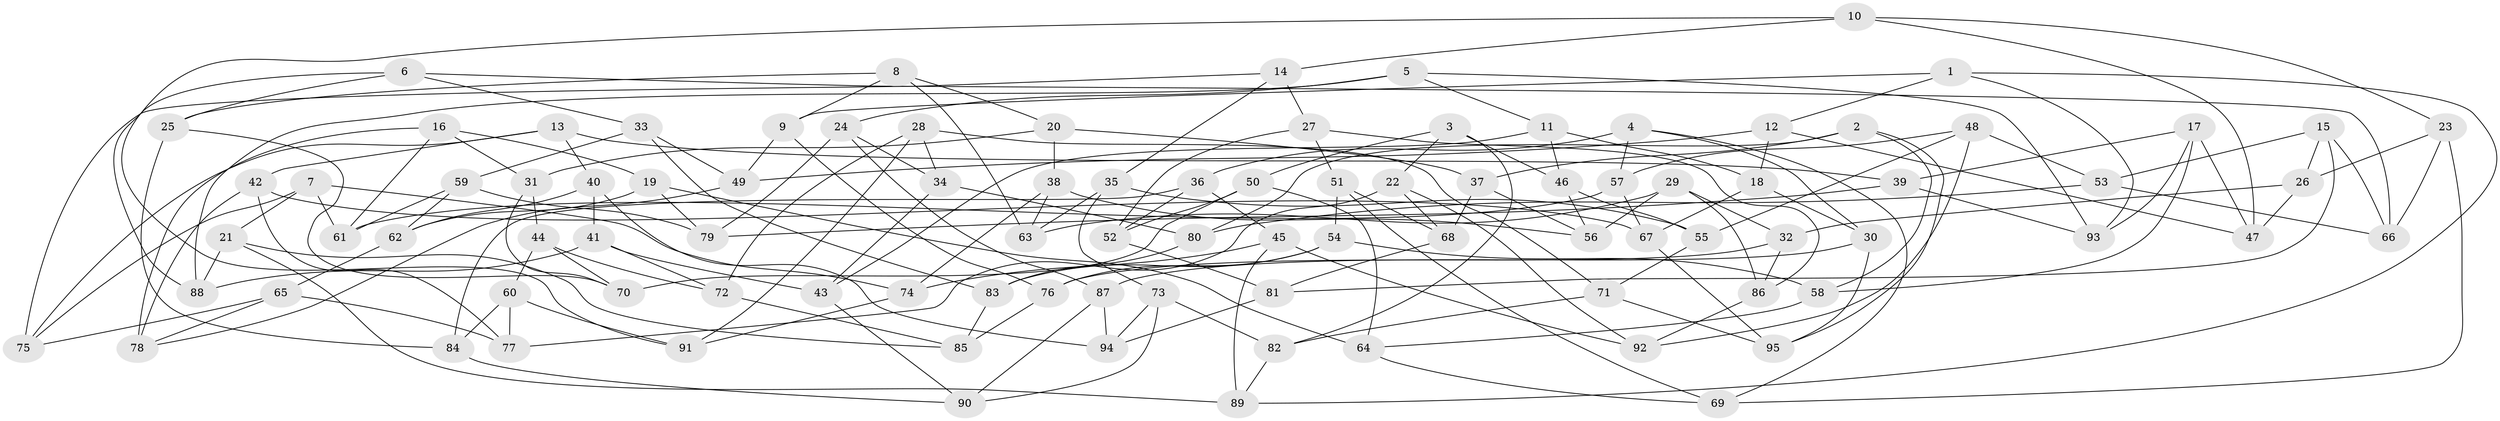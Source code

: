 // coarse degree distribution, {6: 0.5689655172413793, 4: 0.3620689655172414, 5: 0.06896551724137931}
// Generated by graph-tools (version 1.1) at 2025/24/03/03/25 07:24:25]
// undirected, 95 vertices, 190 edges
graph export_dot {
graph [start="1"]
  node [color=gray90,style=filled];
  1;
  2;
  3;
  4;
  5;
  6;
  7;
  8;
  9;
  10;
  11;
  12;
  13;
  14;
  15;
  16;
  17;
  18;
  19;
  20;
  21;
  22;
  23;
  24;
  25;
  26;
  27;
  28;
  29;
  30;
  31;
  32;
  33;
  34;
  35;
  36;
  37;
  38;
  39;
  40;
  41;
  42;
  43;
  44;
  45;
  46;
  47;
  48;
  49;
  50;
  51;
  52;
  53;
  54;
  55;
  56;
  57;
  58;
  59;
  60;
  61;
  62;
  63;
  64;
  65;
  66;
  67;
  68;
  69;
  70;
  71;
  72;
  73;
  74;
  75;
  76;
  77;
  78;
  79;
  80;
  81;
  82;
  83;
  84;
  85;
  86;
  87;
  88;
  89;
  90;
  91;
  92;
  93;
  94;
  95;
  1 -- 12;
  1 -- 93;
  1 -- 9;
  1 -- 89;
  2 -- 80;
  2 -- 58;
  2 -- 37;
  2 -- 95;
  3 -- 82;
  3 -- 46;
  3 -- 22;
  3 -- 50;
  4 -- 69;
  4 -- 36;
  4 -- 57;
  4 -- 30;
  5 -- 11;
  5 -- 93;
  5 -- 24;
  5 -- 88;
  6 -- 33;
  6 -- 88;
  6 -- 66;
  6 -- 25;
  7 -- 75;
  7 -- 21;
  7 -- 74;
  7 -- 61;
  8 -- 25;
  8 -- 63;
  8 -- 20;
  8 -- 9;
  9 -- 49;
  9 -- 76;
  10 -- 47;
  10 -- 91;
  10 -- 14;
  10 -- 23;
  11 -- 18;
  11 -- 46;
  11 -- 43;
  12 -- 47;
  12 -- 18;
  12 -- 49;
  13 -- 75;
  13 -- 42;
  13 -- 40;
  13 -- 39;
  14 -- 27;
  14 -- 35;
  14 -- 75;
  15 -- 26;
  15 -- 66;
  15 -- 81;
  15 -- 53;
  16 -- 31;
  16 -- 61;
  16 -- 78;
  16 -- 19;
  17 -- 39;
  17 -- 93;
  17 -- 47;
  17 -- 58;
  18 -- 67;
  18 -- 30;
  19 -- 79;
  19 -- 62;
  19 -- 64;
  20 -- 37;
  20 -- 31;
  20 -- 38;
  21 -- 89;
  21 -- 85;
  21 -- 88;
  22 -- 92;
  22 -- 68;
  22 -- 77;
  23 -- 26;
  23 -- 69;
  23 -- 66;
  24 -- 87;
  24 -- 79;
  24 -- 34;
  25 -- 70;
  25 -- 84;
  26 -- 47;
  26 -- 32;
  27 -- 52;
  27 -- 86;
  27 -- 51;
  28 -- 71;
  28 -- 72;
  28 -- 34;
  28 -- 91;
  29 -- 56;
  29 -- 32;
  29 -- 86;
  29 -- 63;
  30 -- 87;
  30 -- 95;
  31 -- 44;
  31 -- 70;
  32 -- 76;
  32 -- 86;
  33 -- 59;
  33 -- 83;
  33 -- 49;
  34 -- 43;
  34 -- 80;
  35 -- 55;
  35 -- 63;
  35 -- 73;
  36 -- 45;
  36 -- 52;
  36 -- 84;
  37 -- 56;
  37 -- 68;
  38 -- 56;
  38 -- 63;
  38 -- 74;
  39 -- 79;
  39 -- 93;
  40 -- 94;
  40 -- 41;
  40 -- 62;
  41 -- 72;
  41 -- 43;
  41 -- 88;
  42 -- 67;
  42 -- 77;
  42 -- 78;
  43 -- 90;
  44 -- 72;
  44 -- 70;
  44 -- 60;
  45 -- 89;
  45 -- 74;
  45 -- 92;
  46 -- 56;
  46 -- 55;
  48 -- 92;
  48 -- 55;
  48 -- 53;
  48 -- 57;
  49 -- 78;
  50 -- 52;
  50 -- 64;
  50 -- 70;
  51 -- 68;
  51 -- 69;
  51 -- 54;
  52 -- 81;
  53 -- 66;
  53 -- 80;
  54 -- 58;
  54 -- 83;
  54 -- 76;
  55 -- 71;
  57 -- 67;
  57 -- 61;
  58 -- 64;
  59 -- 79;
  59 -- 62;
  59 -- 61;
  60 -- 91;
  60 -- 84;
  60 -- 77;
  62 -- 65;
  64 -- 69;
  65 -- 78;
  65 -- 75;
  65 -- 77;
  67 -- 95;
  68 -- 81;
  71 -- 82;
  71 -- 95;
  72 -- 85;
  73 -- 90;
  73 -- 94;
  73 -- 82;
  74 -- 91;
  76 -- 85;
  80 -- 83;
  81 -- 94;
  82 -- 89;
  83 -- 85;
  84 -- 90;
  86 -- 92;
  87 -- 90;
  87 -- 94;
}
